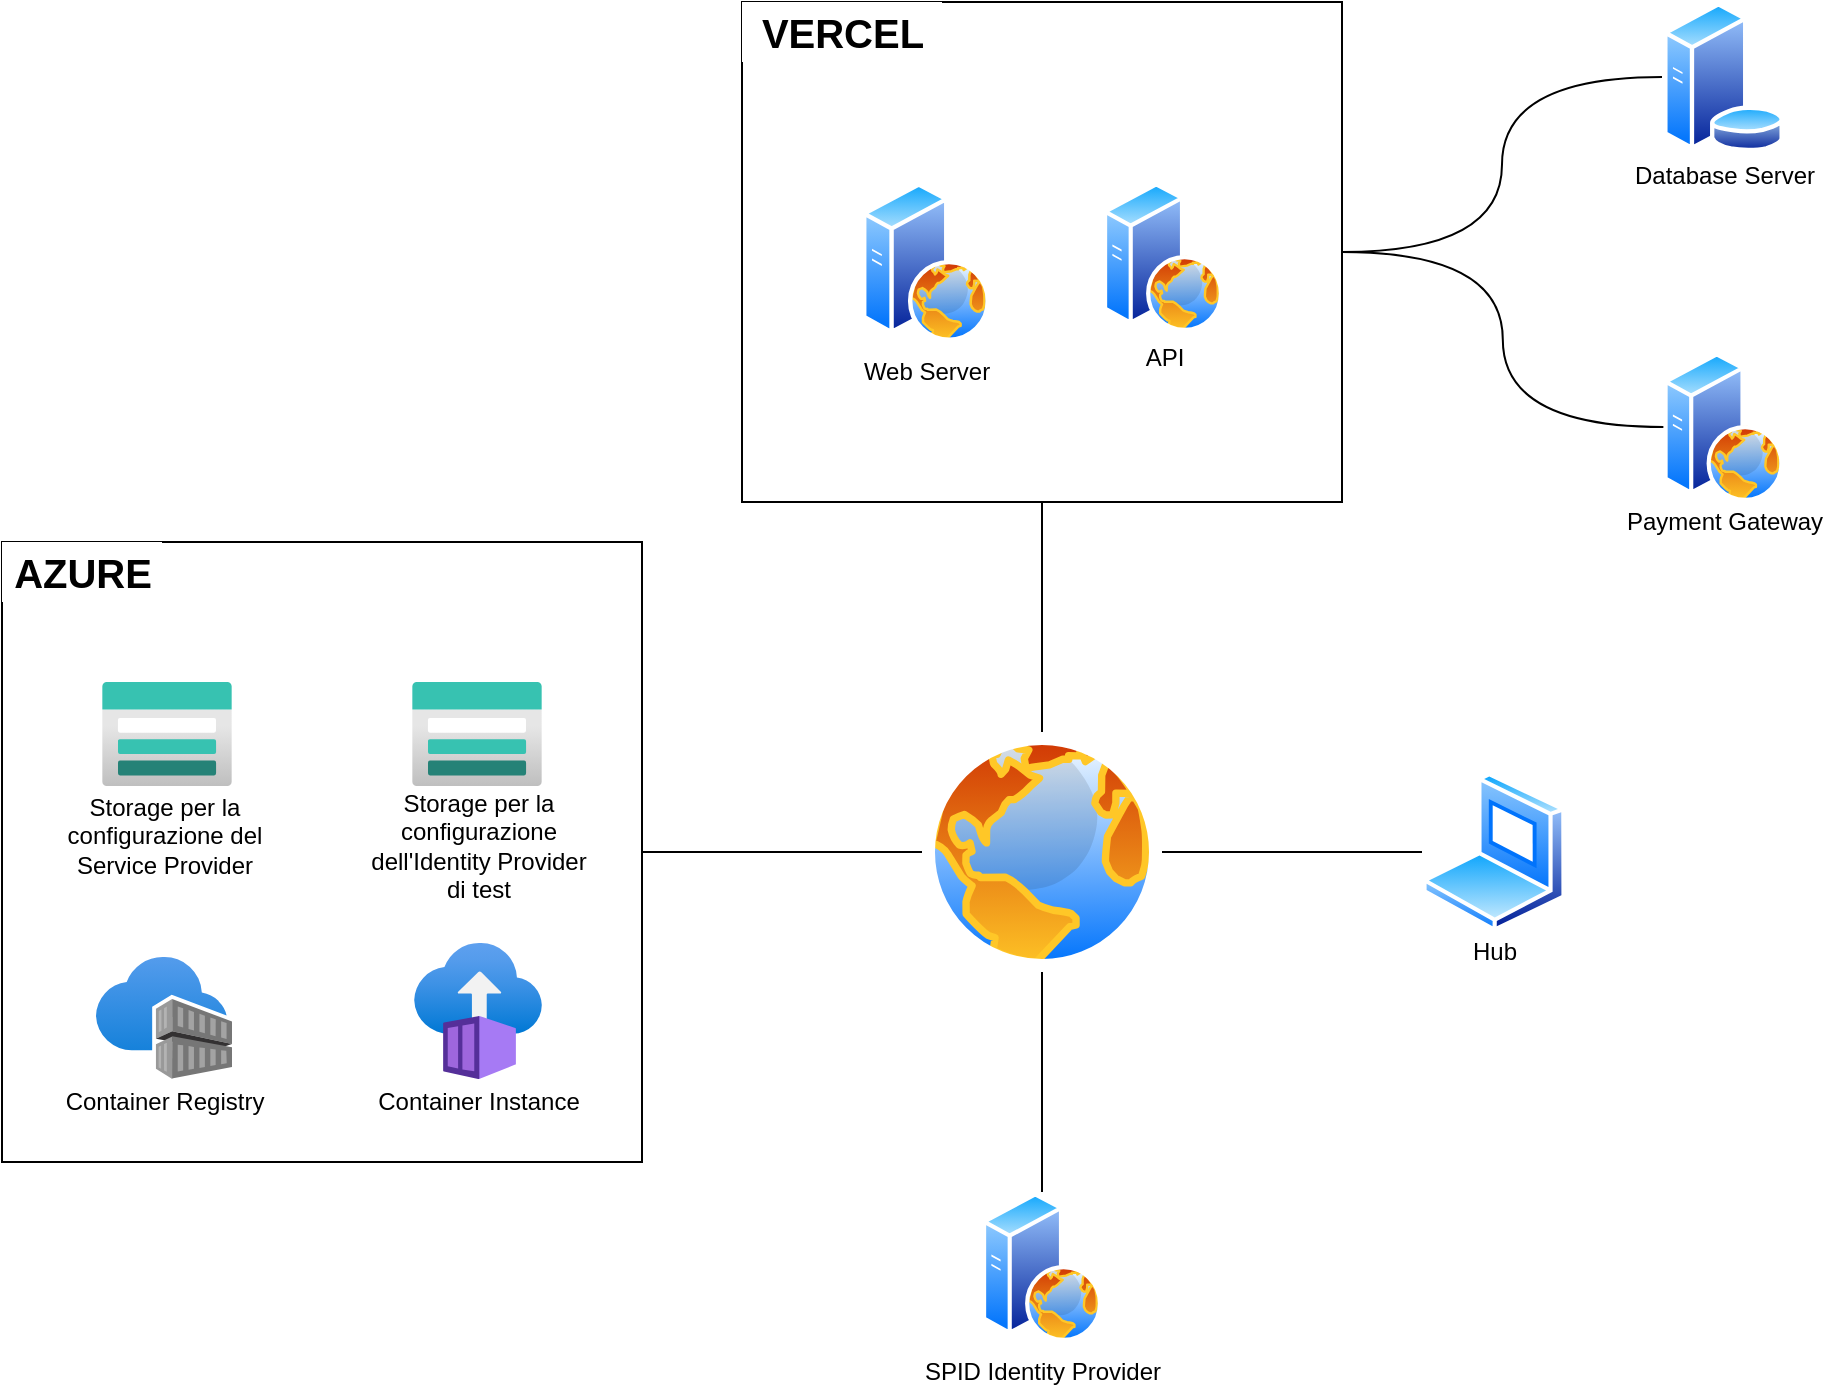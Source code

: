 <mxfile version="14.6.12" type="device"><diagram id="vTg_PZkNAG14wolDgQD8" name="Network Diagram"><mxGraphModel dx="1422" dy="794" grid="1" gridSize="10" guides="1" tooltips="1" connect="1" arrows="1" fold="1" page="1" pageScale="1" pageWidth="850" pageHeight="1100" background="none" math="0" shadow="0"><root><mxCell id="0"/><mxCell id="1" parent="0"/><mxCell id="iJYrvWS813vpiP6B4mYl-2" value="" style="aspect=fixed;html=1;points=[];align=center;image;fontSize=12;image=img/lib/azure2/containers/Container_Registries.svg;" parent="1" vertex="1"><mxGeometry x="187" y="562.5" width="68" height="61" as="geometry"/></mxCell><mxCell id="iJYrvWS813vpiP6B4mYl-3" value="" style="aspect=fixed;html=1;points=[];align=center;image;fontSize=12;image=img/lib/azure2/compute/Container_Instances.svg;" parent="1" vertex="1"><mxGeometry x="346" y="555.5" width="64" height="68" as="geometry"/></mxCell><mxCell id="iJYrvWS813vpiP6B4mYl-6" value="" style="aspect=fixed;html=1;points=[];align=center;image;fontSize=12;image=img/lib/azure2/storage/Storage_Accounts.svg;" parent="1" vertex="1"><mxGeometry x="345" y="425" width="65" height="52" as="geometry"/></mxCell><mxCell id="iJYrvWS813vpiP6B4mYl-7" value="" style="aspect=fixed;html=1;points=[];align=center;image;fontSize=12;image=img/lib/azure2/storage/Storage_Accounts.svg;" parent="1" vertex="1"><mxGeometry x="190" y="425" width="65" height="52" as="geometry"/></mxCell><mxCell id="hUlModdcRGO5Q5NJFlR0-11" style="edgeStyle=orthogonalEdgeStyle;curved=1;orthogonalLoop=1;jettySize=auto;html=1;exitX=1;exitY=0.5;exitDx=0;exitDy=0;entryX=0;entryY=0.5;entryDx=0;entryDy=0;endArrow=none;endFill=0;" edge="1" parent="1" source="nxOD9kTbNAYhBmcCocjh-1" target="hUlModdcRGO5Q5NJFlR0-5"><mxGeometry relative="1" as="geometry"/></mxCell><mxCell id="nxOD9kTbNAYhBmcCocjh-1" value="" style="rounded=0;whiteSpace=wrap;html=1;fillColor=none;container=0;pointerEvents=0;" parent="1" vertex="1"><mxGeometry x="140" y="355" width="320" height="310" as="geometry"/></mxCell><mxCell id="nxOD9kTbNAYhBmcCocjh-2" value="AZURE" style="text;html=1;align=center;verticalAlign=middle;resizable=0;points=[];autosize=1;strokeColor=none;fontSize=20;fontStyle=1;labelBackgroundColor=none;fillColor=#FFFFFF;fontColor=#000000;" parent="1" vertex="1"><mxGeometry x="140" y="355" width="80" height="30" as="geometry"/></mxCell><mxCell id="hUlModdcRGO5Q5NJFlR0-13" style="edgeStyle=orthogonalEdgeStyle;curved=1;orthogonalLoop=1;jettySize=auto;html=1;exitX=1;exitY=0.5;exitDx=0;exitDy=0;entryX=0;entryY=0.5;entryDx=0;entryDy=0;endArrow=none;endFill=0;" edge="1" parent="1" source="nxOD9kTbNAYhBmcCocjh-3" target="hUlModdcRGO5Q5NJFlR0-22"><mxGeometry relative="1" as="geometry"><mxPoint x="980" y="423.75" as="targetPoint"/></mxGeometry></mxCell><mxCell id="hUlModdcRGO5Q5NJFlR0-17" style="edgeStyle=orthogonalEdgeStyle;curved=1;orthogonalLoop=1;jettySize=auto;html=1;exitX=1;exitY=0.5;exitDx=0;exitDy=0;endArrow=none;endFill=0;entryX=0;entryY=0.5;entryDx=0;entryDy=0;" edge="1" parent="1" source="nxOD9kTbNAYhBmcCocjh-3" target="TmYgFPf-Qyz7zLj4rJWt-2"><mxGeometry relative="1" as="geometry"><mxPoint x="940" y="105" as="targetPoint"/></mxGeometry></mxCell><mxCell id="nxOD9kTbNAYhBmcCocjh-3" value="" style="rounded=0;whiteSpace=wrap;html=1;labelBackgroundColor=none;pointerEvents=0;fontSize=20;fontColor=#000000;fillColor=none;" parent="1" vertex="1"><mxGeometry x="510" y="85" width="300" height="250" as="geometry"/></mxCell><mxCell id="nxOD9kTbNAYhBmcCocjh-4" value="VERCEL" style="text;html=1;align=center;verticalAlign=middle;resizable=0;points=[];autosize=1;strokeColor=none;fontSize=20;fontStyle=1;labelBackgroundColor=none;fillColor=#FFFFFF;fontColor=#000000;" parent="1" vertex="1"><mxGeometry x="510" y="85" width="100" height="30" as="geometry"/></mxCell><mxCell id="TmYgFPf-Qyz7zLj4rJWt-1" value="" style="aspect=fixed;perimeter=ellipsePerimeter;html=1;align=center;shadow=0;dashed=0;spacingTop=3;image;image=img/lib/active_directory/web_server.svg;fillColor=#FFFFFF;" parent="1" vertex="1"><mxGeometry x="690.5" y="175" width="60" height="75" as="geometry"/></mxCell><mxCell id="TmYgFPf-Qyz7zLj4rJWt-2" value="" style="aspect=fixed;perimeter=ellipsePerimeter;html=1;align=center;shadow=0;dashed=0;spacingTop=3;image;image=img/lib/active_directory/database_server.svg;fillColor=#FFFFFF;" parent="1" vertex="1"><mxGeometry x="970" y="85" width="61.5" height="75" as="geometry"/></mxCell><mxCell id="TmYgFPf-Qyz7zLj4rJWt-3" value="" style="aspect=fixed;perimeter=ellipsePerimeter;html=1;align=center;shadow=0;dashed=0;spacingTop=3;image;image=img/lib/active_directory/web_server.svg;fillColor=#FFFFFF;" parent="1" vertex="1"><mxGeometry x="570" y="175" width="64" height="80" as="geometry"/></mxCell><mxCell id="hUlModdcRGO5Q5NJFlR0-15" style="edgeStyle=orthogonalEdgeStyle;curved=1;orthogonalLoop=1;jettySize=auto;html=1;exitX=0.5;exitY=0;exitDx=0;exitDy=0;entryX=0.5;entryY=1;entryDx=0;entryDy=0;endArrow=none;endFill=0;" edge="1" parent="1" source="TmYgFPf-Qyz7zLj4rJWt-7" target="hUlModdcRGO5Q5NJFlR0-5"><mxGeometry relative="1" as="geometry"><mxPoint x="520" y="800" as="sourcePoint"/></mxGeometry></mxCell><mxCell id="TmYgFPf-Qyz7zLj4rJWt-7" value="" style="aspect=fixed;perimeter=ellipsePerimeter;html=1;align=center;shadow=0;dashed=0;spacingTop=3;image;image=img/lib/active_directory/web_server.svg;fillColor=#FFFFFF;" parent="1" vertex="1"><mxGeometry x="630" y="680" width="60" height="75" as="geometry"/></mxCell><mxCell id="hUlModdcRGO5Q5NJFlR0-18" style="edgeStyle=orthogonalEdgeStyle;curved=1;orthogonalLoop=1;jettySize=auto;html=1;exitX=0;exitY=0.5;exitDx=0;exitDy=0;entryX=1;entryY=0.5;entryDx=0;entryDy=0;endArrow=none;endFill=0;" edge="1" parent="1" source="hUlModdcRGO5Q5NJFlR0-26" target="hUlModdcRGO5Q5NJFlR0-5"><mxGeometry relative="1" as="geometry"><mxPoint x="864" y="665" as="sourcePoint"/></mxGeometry></mxCell><mxCell id="hUlModdcRGO5Q5NJFlR0-30" style="edgeStyle=orthogonalEdgeStyle;curved=1;orthogonalLoop=1;jettySize=auto;html=1;exitX=0.5;exitY=0;exitDx=0;exitDy=0;entryX=0.5;entryY=1;entryDx=0;entryDy=0;endArrow=none;endFill=0;" edge="1" parent="1" source="hUlModdcRGO5Q5NJFlR0-5" target="nxOD9kTbNAYhBmcCocjh-3"><mxGeometry relative="1" as="geometry"/></mxCell><mxCell id="hUlModdcRGO5Q5NJFlR0-5" value="" style="aspect=fixed;perimeter=ellipsePerimeter;html=1;align=center;shadow=0;dashed=0;spacingTop=3;image;image=img/lib/active_directory/internet_globe.svg;" vertex="1" parent="1"><mxGeometry x="600" y="450" width="120" height="120" as="geometry"/></mxCell><mxCell id="hUlModdcRGO5Q5NJFlR0-7" value="Container Registry" style="text;html=1;align=center;verticalAlign=middle;resizable=0;points=[];autosize=1;strokeColor=none;" vertex="1" parent="1"><mxGeometry x="166" y="625" width="110" height="20" as="geometry"/></mxCell><mxCell id="hUlModdcRGO5Q5NJFlR0-8" value="Container Instance" style="text;html=1;align=center;verticalAlign=middle;resizable=0;points=[];autosize=1;strokeColor=none;" vertex="1" parent="1"><mxGeometry x="317.5" y="625" width="120" height="20" as="geometry"/></mxCell><mxCell id="hUlModdcRGO5Q5NJFlR0-9" value="Storage per la&lt;br&gt;configurazione del&lt;br&gt;Service Provider" style="text;html=1;align=center;verticalAlign=middle;resizable=0;points=[];autosize=1;strokeColor=none;" vertex="1" parent="1"><mxGeometry x="166" y="477" width="110" height="50" as="geometry"/></mxCell><mxCell id="hUlModdcRGO5Q5NJFlR0-10" value="Storage per la&lt;br&gt;configurazione&lt;br&gt;dell'Identity Provider&lt;br&gt;di test" style="text;html=1;align=center;verticalAlign=middle;resizable=0;points=[];autosize=1;strokeColor=none;" vertex="1" parent="1"><mxGeometry x="317.5" y="477" width="120" height="60" as="geometry"/></mxCell><mxCell id="hUlModdcRGO5Q5NJFlR0-21" value="Database Server" style="text;html=1;align=center;verticalAlign=middle;resizable=0;points=[];autosize=1;strokeColor=none;" vertex="1" parent="1"><mxGeometry x="945.75" y="162" width="110" height="20" as="geometry"/></mxCell><mxCell id="hUlModdcRGO5Q5NJFlR0-22" value="" style="aspect=fixed;perimeter=ellipsePerimeter;html=1;align=center;shadow=0;dashed=0;spacingTop=3;image;image=img/lib/active_directory/web_server.svg;fillColor=#FFFFFF;" vertex="1" parent="1"><mxGeometry x="970.75" y="260" width="60" height="75" as="geometry"/></mxCell><mxCell id="hUlModdcRGO5Q5NJFlR0-23" value="Payment Gateway" style="text;html=1;align=center;verticalAlign=middle;resizable=0;points=[];autosize=1;strokeColor=none;" vertex="1" parent="1"><mxGeometry x="945.75" y="335" width="110" height="20" as="geometry"/></mxCell><mxCell id="hUlModdcRGO5Q5NJFlR0-24" value="SPID Identity Provider" style="text;html=1;align=center;verticalAlign=middle;resizable=0;points=[];autosize=1;strokeColor=none;" vertex="1" parent="1"><mxGeometry x="595" y="760" width="130" height="20" as="geometry"/></mxCell><mxCell id="hUlModdcRGO5Q5NJFlR0-26" value="" style="aspect=fixed;perimeter=ellipsePerimeter;html=1;align=center;shadow=0;dashed=0;spacingTop=3;image;image=img/lib/active_directory/laptop_client.svg;" vertex="1" parent="1"><mxGeometry x="850" y="470" width="72" height="80" as="geometry"/></mxCell><mxCell id="hUlModdcRGO5Q5NJFlR0-27" value="Hub" style="text;html=1;align=center;verticalAlign=middle;resizable=0;points=[];autosize=1;strokeColor=none;" vertex="1" parent="1"><mxGeometry x="866" y="550" width="40" height="20" as="geometry"/></mxCell><mxCell id="hUlModdcRGO5Q5NJFlR0-28" value="API" style="text;html=1;align=center;verticalAlign=middle;resizable=0;points=[];autosize=1;strokeColor=none;" vertex="1" parent="1"><mxGeometry x="705.5" y="253" width="30" height="20" as="geometry"/></mxCell><mxCell id="hUlModdcRGO5Q5NJFlR0-29" value="Web Server" style="text;html=1;align=center;verticalAlign=middle;resizable=0;points=[];autosize=1;strokeColor=none;" vertex="1" parent="1"><mxGeometry x="562" y="260" width="80" height="20" as="geometry"/></mxCell></root></mxGraphModel></diagram></mxfile>